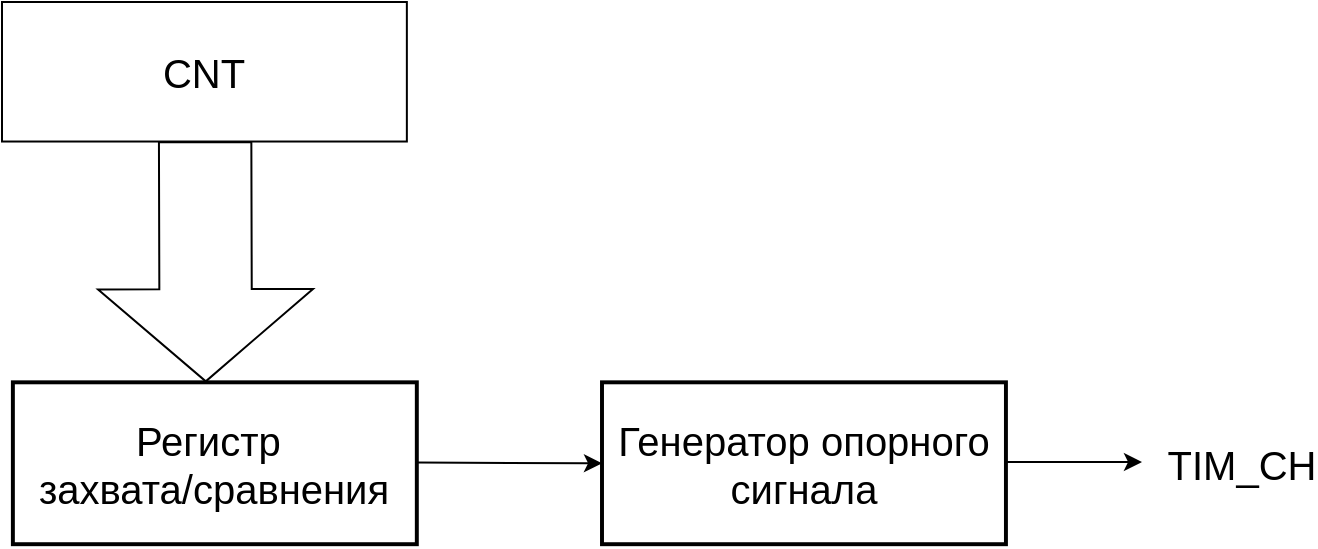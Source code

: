 <mxfile version="28.2.4">
  <diagram name="Страница — 1" id="fdAAvbpkRccRgPy-pfXk">
    <mxGraphModel dx="595" dy="345" grid="1" gridSize="10" guides="1" tooltips="1" connect="1" arrows="1" fold="1" page="1" pageScale="1" pageWidth="827" pageHeight="1169" math="0" shadow="0">
      <root>
        <mxCell id="0" />
        <mxCell id="1" parent="0" />
        <mxCell id="a6HLMUm0zNCOVba3PdS5-1" value="&lt;font style=&quot;font-size: 20px;&quot;&gt;Регистр&amp;nbsp;&lt;/font&gt;&lt;div&gt;&lt;font style=&quot;font-size: 20px;&quot;&gt;захвата/сравнения&lt;/font&gt;&lt;/div&gt;" style="rounded=0;whiteSpace=wrap;html=1;strokeWidth=1.968;" vertex="1" parent="1">
          <mxGeometry x="125.44" y="350.16" width="201.97" height="80.94" as="geometry" />
        </mxCell>
        <mxCell id="a6HLMUm0zNCOVba3PdS5-2" value="&lt;font style=&quot;font-size: 20px;&quot;&gt;CNT&lt;/font&gt;" style="rounded=0;whiteSpace=wrap;html=1;" vertex="1" parent="1">
          <mxGeometry x="120" y="160" width="202.43" height="69.76" as="geometry" />
        </mxCell>
        <mxCell id="a6HLMUm0zNCOVba3PdS5-3" value="" style="shape=flexArrow;endArrow=classic;html=1;rounded=0;endWidth=60.243;endSize=15.014;width=46.207;" edge="1" parent="1">
          <mxGeometry width="50" height="50" relative="1" as="geometry">
            <mxPoint x="221.57" y="229.55" as="sourcePoint" />
            <mxPoint x="221.89" y="350.16" as="targetPoint" />
          </mxGeometry>
        </mxCell>
        <mxCell id="a6HLMUm0zNCOVba3PdS5-5" value="&lt;span style=&quot;font-size: 20px;&quot;&gt;Генератор опорного сигнала&lt;/span&gt;" style="rounded=0;whiteSpace=wrap;html=1;strokeWidth=1.968;" vertex="1" parent="1">
          <mxGeometry x="420" y="350.16" width="201.97" height="80.94" as="geometry" />
        </mxCell>
        <mxCell id="a6HLMUm0zNCOVba3PdS5-6" value="" style="endArrow=classic;html=1;rounded=0;" edge="1" parent="1">
          <mxGeometry width="50" height="50" relative="1" as="geometry">
            <mxPoint x="621.97" y="390" as="sourcePoint" />
            <mxPoint x="690" y="390" as="targetPoint" />
          </mxGeometry>
        </mxCell>
        <mxCell id="a6HLMUm0zNCOVba3PdS5-8" value="" style="endArrow=classic;html=1;rounded=0;entryX=0;entryY=0.5;entryDx=0;entryDy=0;" edge="1" parent="1" target="a6HLMUm0zNCOVba3PdS5-5">
          <mxGeometry width="50" height="50" relative="1" as="geometry">
            <mxPoint x="327.41" y="390.29" as="sourcePoint" />
            <mxPoint x="395.44" y="390.29" as="targetPoint" />
          </mxGeometry>
        </mxCell>
        <mxCell id="a6HLMUm0zNCOVba3PdS5-9" value="&lt;font style=&quot;font-size: 20px;&quot;&gt;TIM_CH&lt;/font&gt;" style="text;html=1;align=center;verticalAlign=middle;whiteSpace=wrap;rounded=0;" vertex="1" parent="1">
          <mxGeometry x="710" y="375.63" width="60" height="30" as="geometry" />
        </mxCell>
      </root>
    </mxGraphModel>
  </diagram>
</mxfile>
